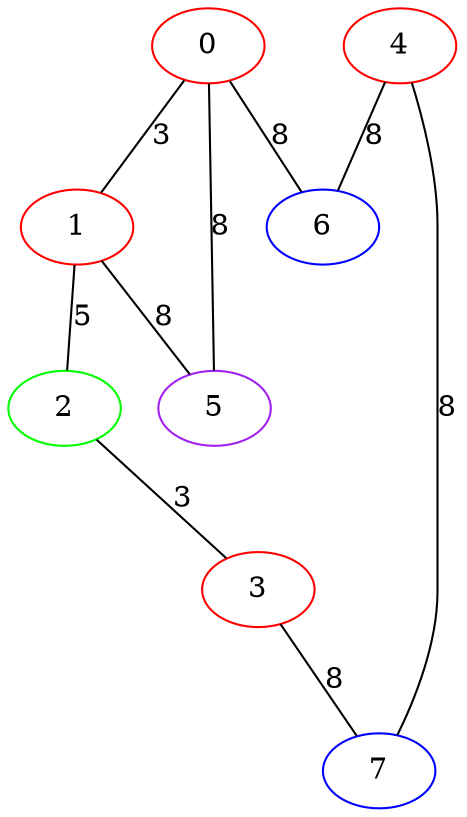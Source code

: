 graph "" {
0 [color=red, weight=1];
1 [color=red, weight=1];
2 [color=green, weight=2];
3 [color=red, weight=1];
4 [color=red, weight=1];
5 [color=purple, weight=4];
6 [color=blue, weight=3];
7 [color=blue, weight=3];
0 -- 1  [key=0, label=3];
0 -- 5  [key=0, label=8];
0 -- 6  [key=0, label=8];
1 -- 2  [key=0, label=5];
1 -- 5  [key=0, label=8];
2 -- 3  [key=0, label=3];
3 -- 7  [key=0, label=8];
4 -- 6  [key=0, label=8];
4 -- 7  [key=0, label=8];
}
